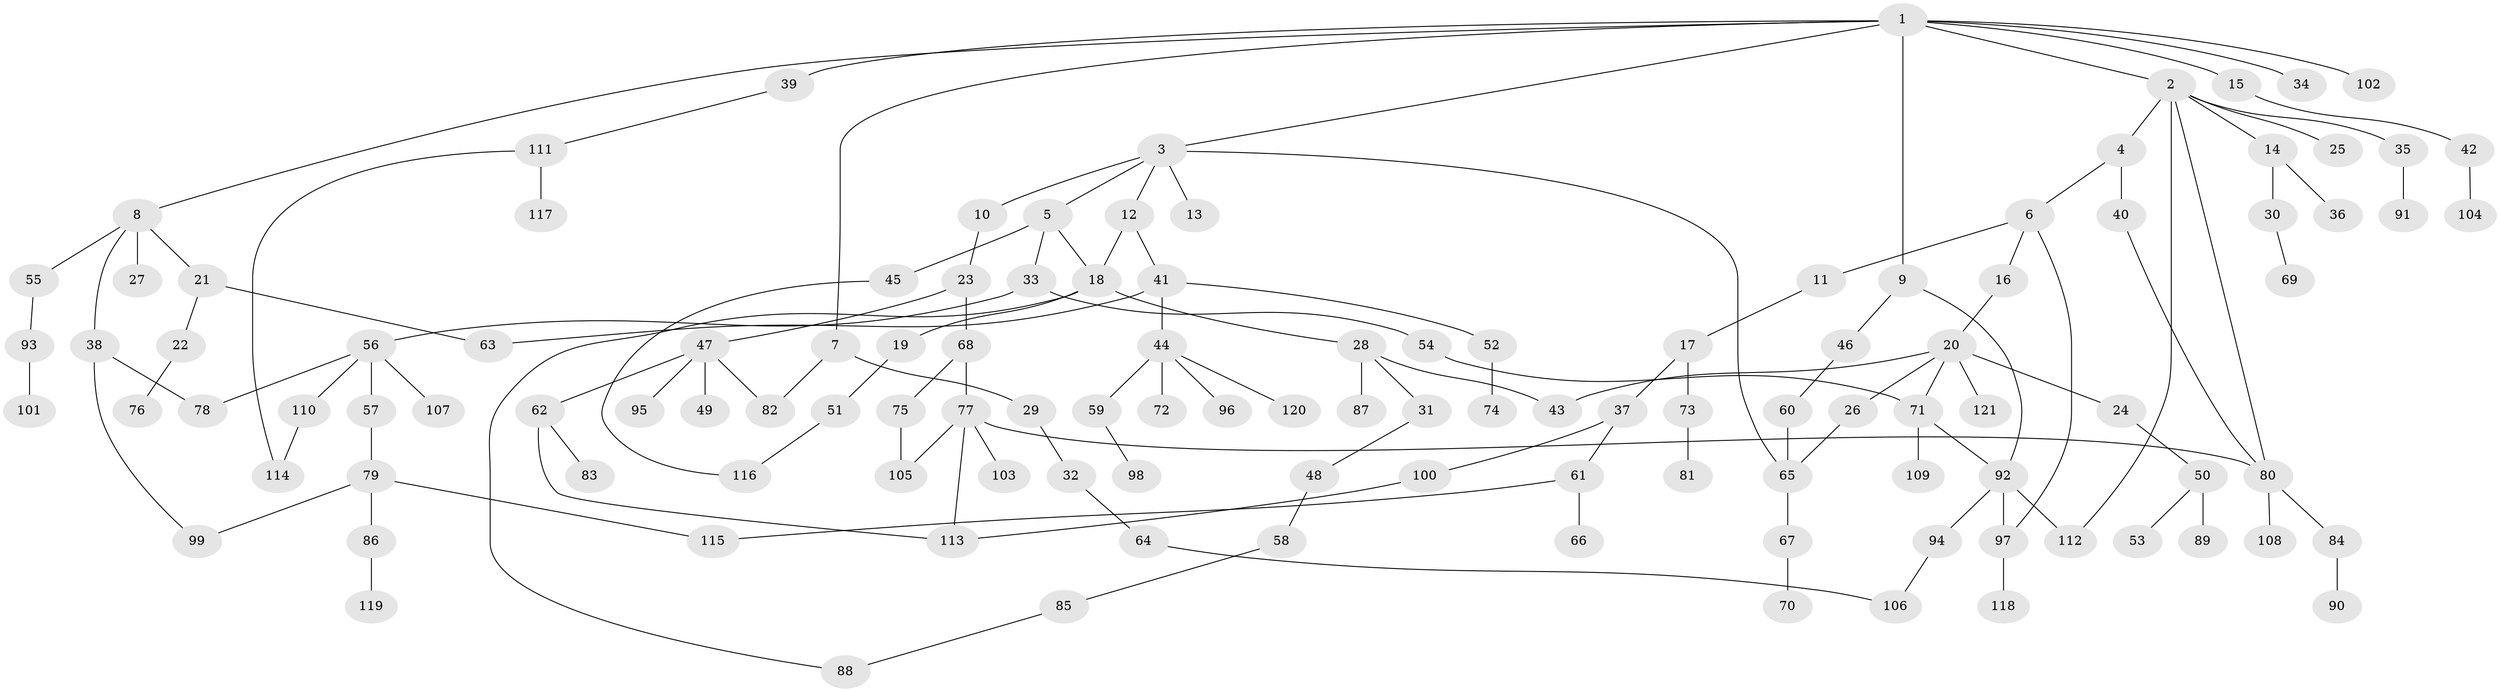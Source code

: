 // coarse degree distribution, {13: 0.012195121951219513, 7: 0.024390243902439025, 3: 0.14634146341463414, 5: 0.04878048780487805, 4: 0.0975609756097561, 1: 0.32926829268292684, 2: 0.3170731707317073, 6: 0.024390243902439025}
// Generated by graph-tools (version 1.1) at 2025/23/03/03/25 07:23:31]
// undirected, 121 vertices, 142 edges
graph export_dot {
graph [start="1"]
  node [color=gray90,style=filled];
  1;
  2;
  3;
  4;
  5;
  6;
  7;
  8;
  9;
  10;
  11;
  12;
  13;
  14;
  15;
  16;
  17;
  18;
  19;
  20;
  21;
  22;
  23;
  24;
  25;
  26;
  27;
  28;
  29;
  30;
  31;
  32;
  33;
  34;
  35;
  36;
  37;
  38;
  39;
  40;
  41;
  42;
  43;
  44;
  45;
  46;
  47;
  48;
  49;
  50;
  51;
  52;
  53;
  54;
  55;
  56;
  57;
  58;
  59;
  60;
  61;
  62;
  63;
  64;
  65;
  66;
  67;
  68;
  69;
  70;
  71;
  72;
  73;
  74;
  75;
  76;
  77;
  78;
  79;
  80;
  81;
  82;
  83;
  84;
  85;
  86;
  87;
  88;
  89;
  90;
  91;
  92;
  93;
  94;
  95;
  96;
  97;
  98;
  99;
  100;
  101;
  102;
  103;
  104;
  105;
  106;
  107;
  108;
  109;
  110;
  111;
  112;
  113;
  114;
  115;
  116;
  117;
  118;
  119;
  120;
  121;
  1 -- 2;
  1 -- 3;
  1 -- 7;
  1 -- 8;
  1 -- 9;
  1 -- 15;
  1 -- 34;
  1 -- 39;
  1 -- 102;
  2 -- 4;
  2 -- 14;
  2 -- 25;
  2 -- 35;
  2 -- 112;
  2 -- 80;
  3 -- 5;
  3 -- 10;
  3 -- 12;
  3 -- 13;
  3 -- 65;
  4 -- 6;
  4 -- 40;
  5 -- 33;
  5 -- 45;
  5 -- 18;
  6 -- 11;
  6 -- 16;
  6 -- 97;
  7 -- 29;
  7 -- 82;
  8 -- 21;
  8 -- 27;
  8 -- 38;
  8 -- 55;
  9 -- 46;
  9 -- 92;
  10 -- 23;
  11 -- 17;
  12 -- 18;
  12 -- 41;
  14 -- 30;
  14 -- 36;
  15 -- 42;
  16 -- 20;
  17 -- 37;
  17 -- 73;
  18 -- 19;
  18 -- 28;
  18 -- 88;
  19 -- 51;
  20 -- 24;
  20 -- 26;
  20 -- 121;
  20 -- 71;
  20 -- 43;
  21 -- 22;
  21 -- 63;
  22 -- 76;
  23 -- 47;
  23 -- 68;
  24 -- 50;
  26 -- 65;
  28 -- 31;
  28 -- 43;
  28 -- 87;
  29 -- 32;
  30 -- 69;
  31 -- 48;
  32 -- 64;
  33 -- 54;
  33 -- 56;
  35 -- 91;
  37 -- 61;
  37 -- 100;
  38 -- 78;
  38 -- 99;
  39 -- 111;
  40 -- 80;
  41 -- 44;
  41 -- 52;
  41 -- 63;
  42 -- 104;
  44 -- 59;
  44 -- 72;
  44 -- 96;
  44 -- 120;
  45 -- 116;
  46 -- 60;
  47 -- 49;
  47 -- 62;
  47 -- 95;
  47 -- 82;
  48 -- 58;
  50 -- 53;
  50 -- 89;
  51 -- 116;
  52 -- 74;
  54 -- 71;
  55 -- 93;
  56 -- 57;
  56 -- 78;
  56 -- 107;
  56 -- 110;
  57 -- 79;
  58 -- 85;
  59 -- 98;
  60 -- 65;
  61 -- 66;
  61 -- 115;
  62 -- 83;
  62 -- 113;
  64 -- 106;
  65 -- 67;
  67 -- 70;
  68 -- 75;
  68 -- 77;
  71 -- 109;
  71 -- 92;
  73 -- 81;
  75 -- 105;
  77 -- 80;
  77 -- 103;
  77 -- 105;
  77 -- 113;
  79 -- 86;
  79 -- 99;
  79 -- 115;
  80 -- 84;
  80 -- 108;
  84 -- 90;
  85 -- 88;
  86 -- 119;
  92 -- 94;
  92 -- 97;
  92 -- 112;
  93 -- 101;
  94 -- 106;
  97 -- 118;
  100 -- 113;
  110 -- 114;
  111 -- 114;
  111 -- 117;
}
